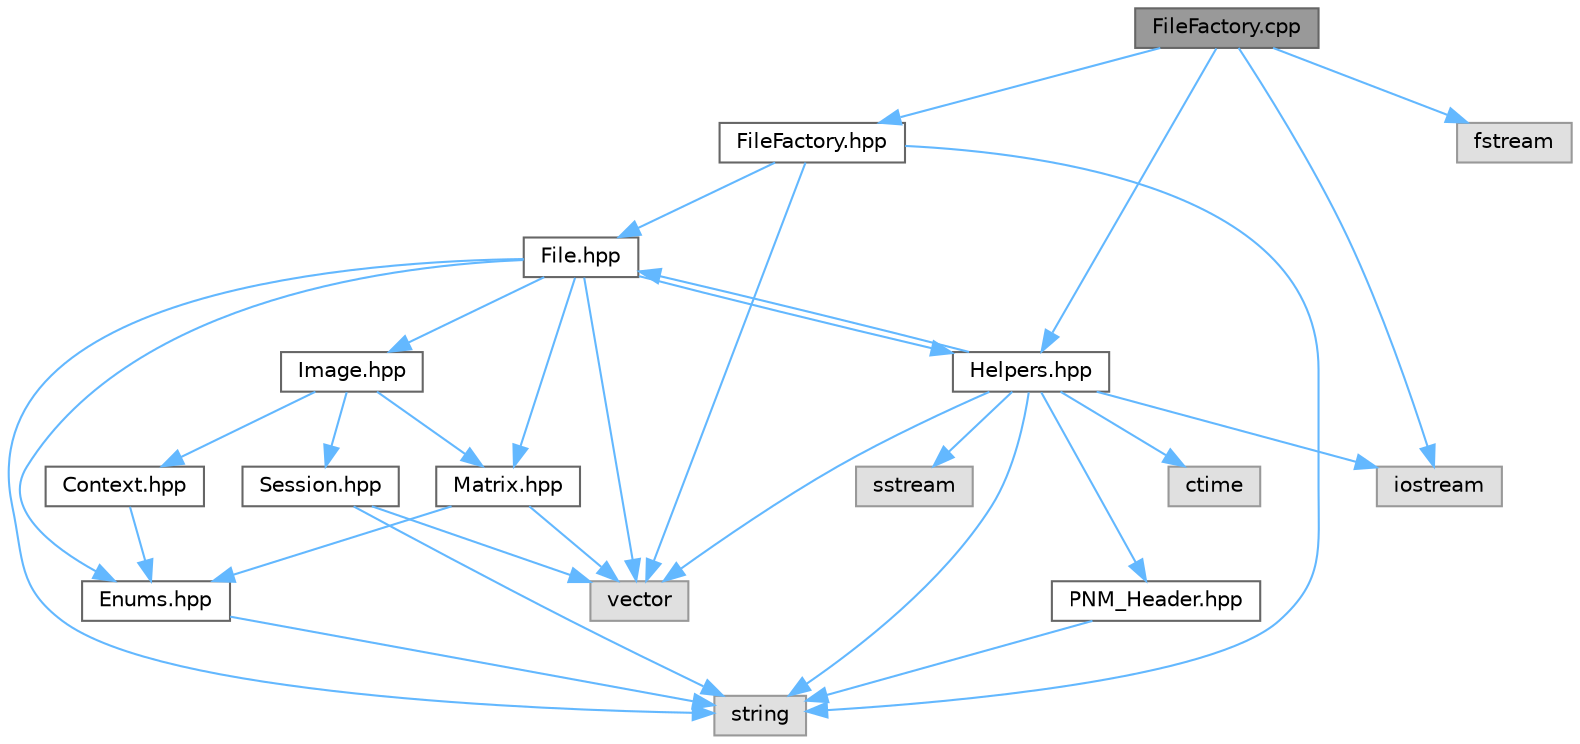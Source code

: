 digraph "FileFactory.cpp"
{
 // INTERACTIVE_SVG=YES
 // LATEX_PDF_SIZE
  bgcolor="transparent";
  edge [fontname=Helvetica,fontsize=10,labelfontname=Helvetica,labelfontsize=10];
  node [fontname=Helvetica,fontsize=10,shape=box,height=0.2,width=0.4];
  Node1 [id="Node000001",label="FileFactory.cpp",height=0.2,width=0.4,color="gray40", fillcolor="grey60", style="filled", fontcolor="black",tooltip=" "];
  Node1 -> Node2 [id="edge1_Node000001_Node000002",color="steelblue1",style="solid",tooltip=" "];
  Node2 [id="Node000002",label="FileFactory.hpp",height=0.2,width=0.4,color="grey40", fillcolor="white", style="filled",URL="$_file_factory_8hpp.html",tooltip=" "];
  Node2 -> Node3 [id="edge2_Node000002_Node000003",color="steelblue1",style="solid",tooltip=" "];
  Node3 [id="Node000003",label="string",height=0.2,width=0.4,color="grey60", fillcolor="#E0E0E0", style="filled",tooltip=" "];
  Node2 -> Node4 [id="edge3_Node000002_Node000004",color="steelblue1",style="solid",tooltip=" "];
  Node4 [id="Node000004",label="vector",height=0.2,width=0.4,color="grey60", fillcolor="#E0E0E0", style="filled",tooltip=" "];
  Node2 -> Node5 [id="edge4_Node000002_Node000005",color="steelblue1",style="solid",tooltip=" "];
  Node5 [id="Node000005",label="File.hpp",height=0.2,width=0.4,color="grey40", fillcolor="white", style="filled",URL="$_file_8hpp.html",tooltip=" "];
  Node5 -> Node3 [id="edge5_Node000005_Node000003",color="steelblue1",style="solid",tooltip=" "];
  Node5 -> Node4 [id="edge6_Node000005_Node000004",color="steelblue1",style="solid",tooltip=" "];
  Node5 -> Node6 [id="edge7_Node000005_Node000006",color="steelblue1",style="solid",tooltip=" "];
  Node6 [id="Node000006",label="Enums.hpp",height=0.2,width=0.4,color="grey40", fillcolor="white", style="filled",URL="$_enums_8hpp.html",tooltip=" "];
  Node6 -> Node3 [id="edge8_Node000006_Node000003",color="steelblue1",style="solid",tooltip=" "];
  Node5 -> Node7 [id="edge9_Node000005_Node000007",color="steelblue1",style="solid",tooltip=" "];
  Node7 [id="Node000007",label="Image.hpp",height=0.2,width=0.4,color="grey40", fillcolor="white", style="filled",URL="$_image_8hpp.html",tooltip=" "];
  Node7 -> Node8 [id="edge10_Node000007_Node000008",color="steelblue1",style="solid",tooltip=" "];
  Node8 [id="Node000008",label="Matrix.hpp",height=0.2,width=0.4,color="grey40", fillcolor="white", style="filled",URL="$_matrix_8hpp.html",tooltip=" "];
  Node8 -> Node4 [id="edge11_Node000008_Node000004",color="steelblue1",style="solid",tooltip=" "];
  Node8 -> Node6 [id="edge12_Node000008_Node000006",color="steelblue1",style="solid",tooltip=" "];
  Node7 -> Node9 [id="edge13_Node000007_Node000009",color="steelblue1",style="solid",tooltip=" "];
  Node9 [id="Node000009",label="Context.hpp",height=0.2,width=0.4,color="grey40", fillcolor="white", style="filled",URL="$_context_8hpp.html",tooltip=" "];
  Node9 -> Node6 [id="edge14_Node000009_Node000006",color="steelblue1",style="solid",tooltip=" "];
  Node7 -> Node10 [id="edge15_Node000007_Node000010",color="steelblue1",style="solid",tooltip=" "];
  Node10 [id="Node000010",label="Session.hpp",height=0.2,width=0.4,color="grey40", fillcolor="white", style="filled",URL="$_session_8hpp.html",tooltip=" "];
  Node10 -> Node4 [id="edge16_Node000010_Node000004",color="steelblue1",style="solid",tooltip=" "];
  Node10 -> Node3 [id="edge17_Node000010_Node000003",color="steelblue1",style="solid",tooltip=" "];
  Node5 -> Node8 [id="edge18_Node000005_Node000008",color="steelblue1",style="solid",tooltip=" "];
  Node5 -> Node11 [id="edge19_Node000005_Node000011",color="steelblue1",style="solid",tooltip=" "];
  Node11 [id="Node000011",label="Helpers.hpp",height=0.2,width=0.4,color="grey40", fillcolor="white", style="filled",URL="$_helpers_8hpp.html",tooltip=" "];
  Node11 -> Node3 [id="edge20_Node000011_Node000003",color="steelblue1",style="solid",tooltip=" "];
  Node11 -> Node4 [id="edge21_Node000011_Node000004",color="steelblue1",style="solid",tooltip=" "];
  Node11 -> Node12 [id="edge22_Node000011_Node000012",color="steelblue1",style="solid",tooltip=" "];
  Node12 [id="Node000012",label="iostream",height=0.2,width=0.4,color="grey60", fillcolor="#E0E0E0", style="filled",tooltip=" "];
  Node11 -> Node13 [id="edge23_Node000011_Node000013",color="steelblue1",style="solid",tooltip=" "];
  Node13 [id="Node000013",label="ctime",height=0.2,width=0.4,color="grey60", fillcolor="#E0E0E0", style="filled",tooltip=" "];
  Node11 -> Node14 [id="edge24_Node000011_Node000014",color="steelblue1",style="solid",tooltip=" "];
  Node14 [id="Node000014",label="sstream",height=0.2,width=0.4,color="grey60", fillcolor="#E0E0E0", style="filled",tooltip=" "];
  Node11 -> Node15 [id="edge25_Node000011_Node000015",color="steelblue1",style="solid",tooltip=" "];
  Node15 [id="Node000015",label="PNM_Header.hpp",height=0.2,width=0.4,color="grey40", fillcolor="white", style="filled",URL="$_p_n_m___header_8hpp.html",tooltip=" "];
  Node15 -> Node3 [id="edge26_Node000015_Node000003",color="steelblue1",style="solid",tooltip=" "];
  Node11 -> Node5 [id="edge27_Node000011_Node000005",color="steelblue1",style="solid",tooltip=" "];
  Node1 -> Node11 [id="edge28_Node000001_Node000011",color="steelblue1",style="solid",tooltip=" "];
  Node1 -> Node16 [id="edge29_Node000001_Node000016",color="steelblue1",style="solid",tooltip=" "];
  Node16 [id="Node000016",label="fstream",height=0.2,width=0.4,color="grey60", fillcolor="#E0E0E0", style="filled",tooltip=" "];
  Node1 -> Node12 [id="edge30_Node000001_Node000012",color="steelblue1",style="solid",tooltip=" "];
}

